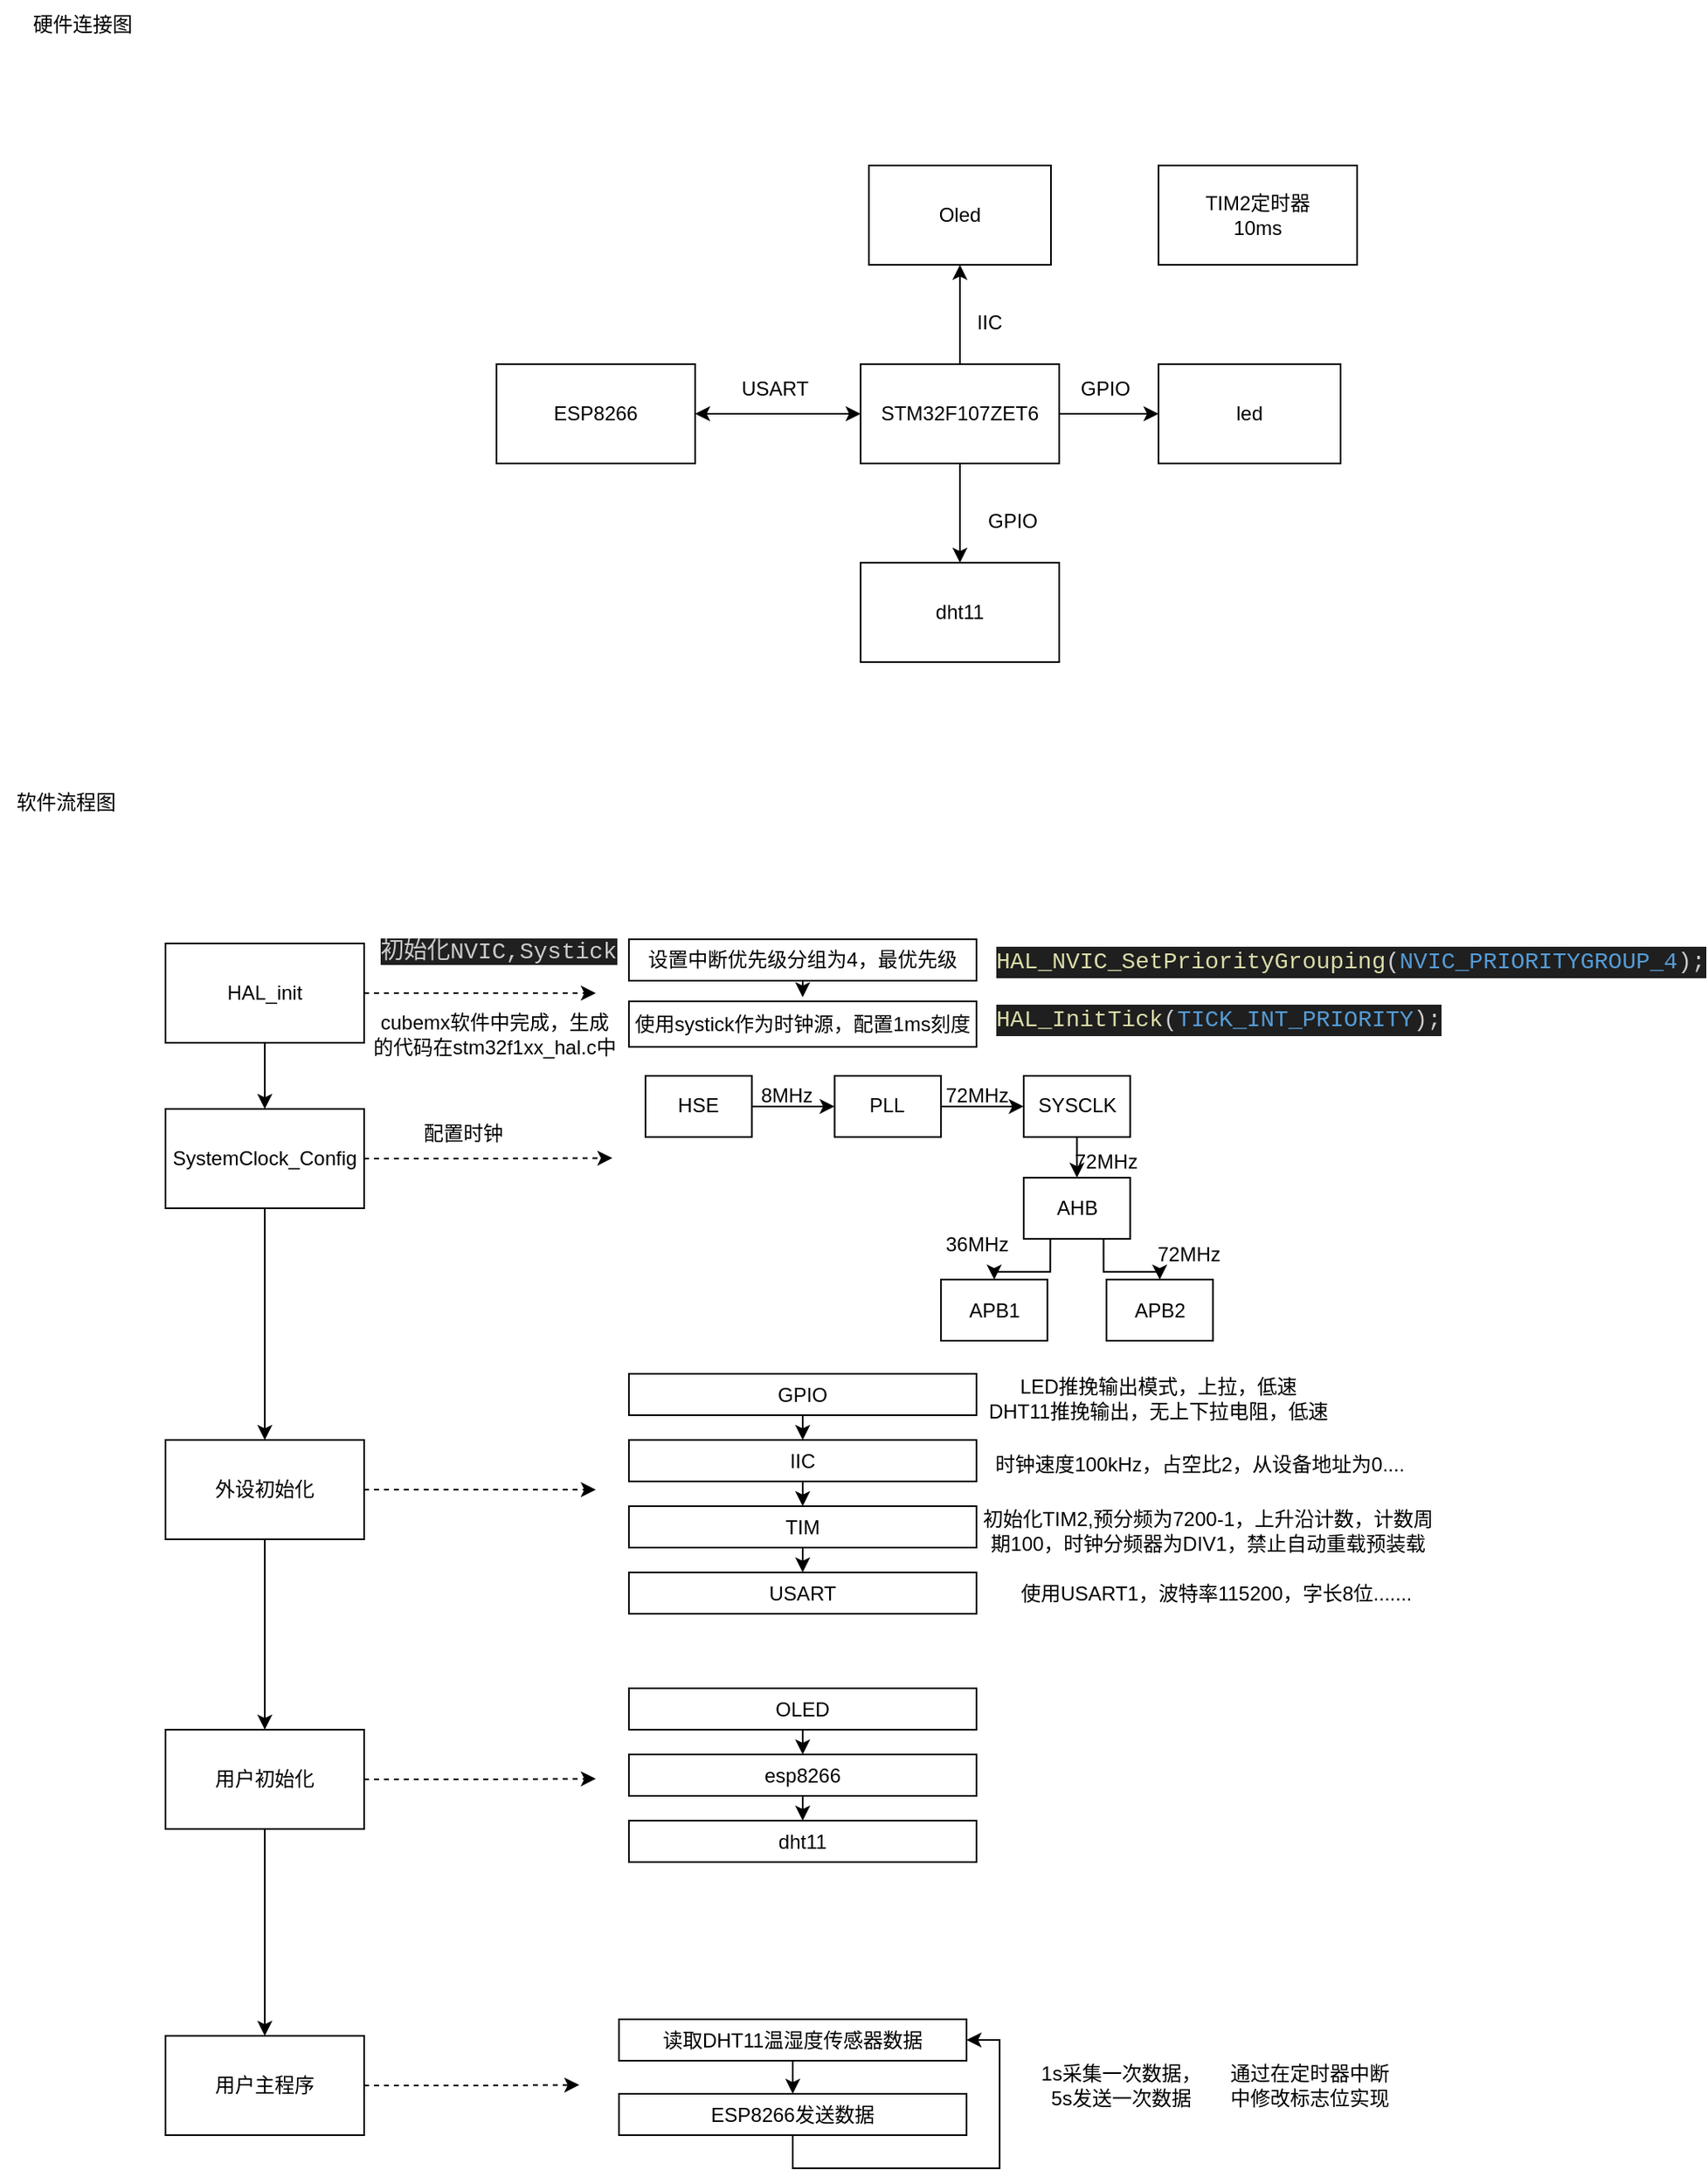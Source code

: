 <mxfile version="24.4.8" type="device">
  <diagram name="第 1 页" id="CRwKbyl--XxiAczFJ1SI">
    <mxGraphModel dx="2074" dy="1197" grid="1" gridSize="10" guides="1" tooltips="1" connect="1" arrows="1" fold="1" page="1" pageScale="1" pageWidth="827" pageHeight="1169" math="0" shadow="0">
      <root>
        <mxCell id="0" />
        <mxCell id="1" parent="0" />
        <mxCell id="88Dwu4RjRORflN9PIPgM-87" style="edgeStyle=orthogonalEdgeStyle;rounded=0;orthogonalLoop=1;jettySize=auto;html=1;exitX=0.5;exitY=1;exitDx=0;exitDy=0;entryX=0.5;entryY=0;entryDx=0;entryDy=0;" parent="1" source="88Dwu4RjRORflN9PIPgM-1" target="88Dwu4RjRORflN9PIPgM-85" edge="1">
          <mxGeometry relative="1" as="geometry" />
        </mxCell>
        <mxCell id="88Dwu4RjRORflN9PIPgM-89" style="edgeStyle=orthogonalEdgeStyle;rounded=0;orthogonalLoop=1;jettySize=auto;html=1;exitX=1;exitY=0.5;exitDx=0;exitDy=0;entryX=0;entryY=0.5;entryDx=0;entryDy=0;" parent="1" source="88Dwu4RjRORflN9PIPgM-1" target="88Dwu4RjRORflN9PIPgM-86" edge="1">
          <mxGeometry relative="1" as="geometry" />
        </mxCell>
        <mxCell id="88Dwu4RjRORflN9PIPgM-92" style="edgeStyle=orthogonalEdgeStyle;rounded=0;orthogonalLoop=1;jettySize=auto;html=1;exitX=0.5;exitY=0;exitDx=0;exitDy=0;entryX=0.5;entryY=1;entryDx=0;entryDy=0;" parent="1" source="88Dwu4RjRORflN9PIPgM-1" target="88Dwu4RjRORflN9PIPgM-91" edge="1">
          <mxGeometry relative="1" as="geometry" />
        </mxCell>
        <mxCell id="88Dwu4RjRORflN9PIPgM-1" value="STM32F107ZET6" style="rounded=0;whiteSpace=wrap;html=1;" parent="1" vertex="1">
          <mxGeometry x="560" y="250" width="120" height="60" as="geometry" />
        </mxCell>
        <mxCell id="88Dwu4RjRORflN9PIPgM-4" style="edgeStyle=orthogonalEdgeStyle;rounded=0;orthogonalLoop=1;jettySize=auto;html=1;exitX=1;exitY=0.5;exitDx=0;exitDy=0;entryX=0;entryY=0.5;entryDx=0;entryDy=0;startArrow=classic;startFill=1;" parent="1" source="88Dwu4RjRORflN9PIPgM-2" target="88Dwu4RjRORflN9PIPgM-1" edge="1">
          <mxGeometry relative="1" as="geometry" />
        </mxCell>
        <mxCell id="88Dwu4RjRORflN9PIPgM-2" value="ESP8266" style="rounded=0;whiteSpace=wrap;html=1;" parent="1" vertex="1">
          <mxGeometry x="340" y="250" width="120" height="60" as="geometry" />
        </mxCell>
        <mxCell id="88Dwu4RjRORflN9PIPgM-5" value="USART&amp;nbsp;" style="text;html=1;align=center;verticalAlign=middle;whiteSpace=wrap;rounded=0;" parent="1" vertex="1">
          <mxGeometry x="480" y="250" width="60" height="30" as="geometry" />
        </mxCell>
        <mxCell id="88Dwu4RjRORflN9PIPgM-8" value="TIM2定时器&lt;div&gt;10ms&lt;/div&gt;" style="rounded=0;whiteSpace=wrap;html=1;" parent="1" vertex="1">
          <mxGeometry x="740" y="130" width="120" height="60" as="geometry" />
        </mxCell>
        <mxCell id="88Dwu4RjRORflN9PIPgM-21" style="edgeStyle=orthogonalEdgeStyle;rounded=0;orthogonalLoop=1;jettySize=auto;html=1;exitX=1;exitY=0.5;exitDx=0;exitDy=0;dashed=1;" parent="1" source="88Dwu4RjRORflN9PIPgM-19" edge="1">
          <mxGeometry relative="1" as="geometry">
            <mxPoint x="400" y="630" as="targetPoint" />
          </mxGeometry>
        </mxCell>
        <mxCell id="88Dwu4RjRORflN9PIPgM-75" style="edgeStyle=orthogonalEdgeStyle;rounded=0;orthogonalLoop=1;jettySize=auto;html=1;exitX=0.5;exitY=1;exitDx=0;exitDy=0;" parent="1" source="88Dwu4RjRORflN9PIPgM-19" target="88Dwu4RjRORflN9PIPgM-31" edge="1">
          <mxGeometry relative="1" as="geometry" />
        </mxCell>
        <mxCell id="88Dwu4RjRORflN9PIPgM-19" value="HAL_init" style="rounded=0;whiteSpace=wrap;html=1;" parent="1" vertex="1">
          <mxGeometry x="140" y="600" width="120" height="60" as="geometry" />
        </mxCell>
        <mxCell id="88Dwu4RjRORflN9PIPgM-20" value="软件流程图" style="text;html=1;align=center;verticalAlign=middle;whiteSpace=wrap;rounded=0;" parent="1" vertex="1">
          <mxGeometry x="40" y="500" width="80" height="30" as="geometry" />
        </mxCell>
        <mxCell id="88Dwu4RjRORflN9PIPgM-28" style="edgeStyle=orthogonalEdgeStyle;rounded=0;orthogonalLoop=1;jettySize=auto;html=1;exitX=0.5;exitY=1;exitDx=0;exitDy=0;" parent="1" source="88Dwu4RjRORflN9PIPgM-22" edge="1">
          <mxGeometry relative="1" as="geometry">
            <mxPoint x="525" y="632.5" as="targetPoint" />
          </mxGeometry>
        </mxCell>
        <mxCell id="88Dwu4RjRORflN9PIPgM-22" value="设置中断优先级分组为4，最优先级" style="rounded=0;whiteSpace=wrap;html=1;" parent="1" vertex="1">
          <mxGeometry x="420" y="597.5" width="210" height="25" as="geometry" />
        </mxCell>
        <mxCell id="88Dwu4RjRORflN9PIPgM-23" value="&lt;span style=&quot;color: rgb(204, 204, 204); font-family: Consolas, &amp;quot;Courier New&amp;quot;, monospace; font-size: 14px; font-style: normal; font-variant-ligatures: normal; font-variant-caps: normal; font-weight: 400; letter-spacing: normal; orphans: 2; text-align: start; text-indent: 0px; text-transform: none; widows: 2; word-spacing: 0px; -webkit-text-stroke-width: 0px; white-space: pre-wrap; background-color: rgb(32, 32, 32); text-decoration-thickness: initial; text-decoration-style: initial; text-decoration-color: initial; display: inline !important; float: none;&quot;&gt;初始化NVIC,Systick&lt;/span&gt;" style="text;whiteSpace=wrap;html=1;" parent="1" vertex="1">
          <mxGeometry x="267.5" y="590" width="146" height="40" as="geometry" />
        </mxCell>
        <mxCell id="88Dwu4RjRORflN9PIPgM-24" value="cubemx软件中完成，生成的代码在stm32f1xx_hal.c中" style="text;html=1;align=center;verticalAlign=middle;whiteSpace=wrap;rounded=0;" parent="1" vertex="1">
          <mxGeometry x="264" y="640" width="150" height="30" as="geometry" />
        </mxCell>
        <mxCell id="88Dwu4RjRORflN9PIPgM-25" value="使用systick作为时钟源，配置1ms刻度" style="rounded=0;whiteSpace=wrap;html=1;" parent="1" vertex="1">
          <mxGeometry x="420" y="635" width="210" height="27.5" as="geometry" />
        </mxCell>
        <mxCell id="88Dwu4RjRORflN9PIPgM-29" value="&lt;div style=&quot;color: #cccccc;background-color: #1f1f1f;font-family: Consolas, &#39;Courier New&#39;, monospace;font-weight: normal;font-size: 14px;line-height: 19px;white-space: pre;&quot;&gt;&lt;div&gt;&lt;span style=&quot;color: #dcdcaa;&quot;&gt;HAL_NVIC_SetPriorityGrouping&lt;/span&gt;&lt;span style=&quot;color: #cccccc;&quot;&gt;(&lt;/span&gt;&lt;span style=&quot;color: #569cd6;&quot;&gt;NVIC_PRIORITYGROUP_4&lt;/span&gt;&lt;span style=&quot;color: #cccccc;&quot;&gt;);&lt;/span&gt;&lt;/div&gt;&lt;/div&gt;" style="text;whiteSpace=wrap;html=1;" parent="1" vertex="1">
          <mxGeometry x="640" y="595" width="400" height="40" as="geometry" />
        </mxCell>
        <mxCell id="88Dwu4RjRORflN9PIPgM-30" value="&lt;div style=&quot;color: #cccccc;background-color: #1f1f1f;font-family: Consolas, &#39;Courier New&#39;, monospace;font-weight: normal;font-size: 14px;line-height: 19px;white-space: pre;&quot;&gt;&lt;div&gt;&lt;span style=&quot;color: #dcdcaa;&quot;&gt;HAL_InitTick&lt;/span&gt;&lt;span style=&quot;color: #cccccc;&quot;&gt;(&lt;/span&gt;&lt;span style=&quot;color: #569cd6;&quot;&gt;TICK_INT_PRIORITY&lt;/span&gt;&lt;span style=&quot;color: #cccccc;&quot;&gt;);&lt;/span&gt;&lt;/div&gt;&lt;/div&gt;" style="text;whiteSpace=wrap;html=1;" parent="1" vertex="1">
          <mxGeometry x="640" y="630" width="280" height="40" as="geometry" />
        </mxCell>
        <mxCell id="88Dwu4RjRORflN9PIPgM-32" style="edgeStyle=orthogonalEdgeStyle;rounded=0;orthogonalLoop=1;jettySize=auto;html=1;exitX=1;exitY=0.5;exitDx=0;exitDy=0;dashed=1;" parent="1" source="88Dwu4RjRORflN9PIPgM-31" edge="1">
          <mxGeometry relative="1" as="geometry">
            <mxPoint x="410" y="729.667" as="targetPoint" />
          </mxGeometry>
        </mxCell>
        <mxCell id="88Dwu4RjRORflN9PIPgM-76" style="edgeStyle=orthogonalEdgeStyle;rounded=0;orthogonalLoop=1;jettySize=auto;html=1;exitX=0.5;exitY=1;exitDx=0;exitDy=0;" parent="1" source="88Dwu4RjRORflN9PIPgM-31" target="88Dwu4RjRORflN9PIPgM-35" edge="1">
          <mxGeometry relative="1" as="geometry" />
        </mxCell>
        <mxCell id="88Dwu4RjRORflN9PIPgM-31" value="SystemClock_Config" style="rounded=0;whiteSpace=wrap;html=1;" parent="1" vertex="1">
          <mxGeometry x="140" y="700" width="120" height="60" as="geometry" />
        </mxCell>
        <mxCell id="88Dwu4RjRORflN9PIPgM-34" value="配置时钟" style="text;html=1;align=center;verticalAlign=middle;whiteSpace=wrap;rounded=0;" parent="1" vertex="1">
          <mxGeometry x="290" y="700" width="60" height="30" as="geometry" />
        </mxCell>
        <mxCell id="88Dwu4RjRORflN9PIPgM-54" style="edgeStyle=orthogonalEdgeStyle;rounded=0;orthogonalLoop=1;jettySize=auto;html=1;exitX=1;exitY=0.5;exitDx=0;exitDy=0;dashed=1;" parent="1" source="88Dwu4RjRORflN9PIPgM-35" edge="1">
          <mxGeometry relative="1" as="geometry">
            <mxPoint x="400" y="930" as="targetPoint" />
          </mxGeometry>
        </mxCell>
        <mxCell id="88Dwu4RjRORflN9PIPgM-77" style="edgeStyle=orthogonalEdgeStyle;rounded=0;orthogonalLoop=1;jettySize=auto;html=1;exitX=0.5;exitY=1;exitDx=0;exitDy=0;entryX=0.5;entryY=0;entryDx=0;entryDy=0;" parent="1" source="88Dwu4RjRORflN9PIPgM-35" target="88Dwu4RjRORflN9PIPgM-62" edge="1">
          <mxGeometry relative="1" as="geometry" />
        </mxCell>
        <mxCell id="88Dwu4RjRORflN9PIPgM-35" value="外设初始化" style="rounded=0;whiteSpace=wrap;html=1;" parent="1" vertex="1">
          <mxGeometry x="140" y="900" width="120" height="60" as="geometry" />
        </mxCell>
        <mxCell id="88Dwu4RjRORflN9PIPgM-53" value="" style="group" parent="1" vertex="1" connectable="0">
          <mxGeometry x="430" y="680" width="350" height="160" as="geometry" />
        </mxCell>
        <mxCell id="88Dwu4RjRORflN9PIPgM-38" style="edgeStyle=orthogonalEdgeStyle;rounded=0;orthogonalLoop=1;jettySize=auto;html=1;exitX=1;exitY=0.5;exitDx=0;exitDy=0;entryX=0;entryY=0.5;entryDx=0;entryDy=0;" parent="88Dwu4RjRORflN9PIPgM-53" source="88Dwu4RjRORflN9PIPgM-36" target="88Dwu4RjRORflN9PIPgM-37" edge="1">
          <mxGeometry relative="1" as="geometry" />
        </mxCell>
        <mxCell id="88Dwu4RjRORflN9PIPgM-36" value="HSE" style="rounded=0;whiteSpace=wrap;html=1;" parent="88Dwu4RjRORflN9PIPgM-53" vertex="1">
          <mxGeometry width="64.286" height="36.923" as="geometry" />
        </mxCell>
        <mxCell id="88Dwu4RjRORflN9PIPgM-40" style="edgeStyle=orthogonalEdgeStyle;rounded=0;orthogonalLoop=1;jettySize=auto;html=1;exitX=1;exitY=0.5;exitDx=0;exitDy=0;" parent="88Dwu4RjRORflN9PIPgM-53" source="88Dwu4RjRORflN9PIPgM-37" edge="1">
          <mxGeometry relative="1" as="geometry">
            <mxPoint x="228.571" y="18.462" as="targetPoint" />
          </mxGeometry>
        </mxCell>
        <mxCell id="88Dwu4RjRORflN9PIPgM-37" value="PLL" style="rounded=0;whiteSpace=wrap;html=1;" parent="88Dwu4RjRORflN9PIPgM-53" vertex="1">
          <mxGeometry x="114.286" width="64.286" height="36.923" as="geometry" />
        </mxCell>
        <mxCell id="88Dwu4RjRORflN9PIPgM-39" value="8MHz" style="text;html=1;align=center;verticalAlign=middle;whiteSpace=wrap;rounded=0;" parent="88Dwu4RjRORflN9PIPgM-53" vertex="1">
          <mxGeometry x="64.286" y="3.077" width="42.857" height="18.462" as="geometry" />
        </mxCell>
        <mxCell id="88Dwu4RjRORflN9PIPgM-41" value="72MHz" style="text;html=1;align=center;verticalAlign=middle;whiteSpace=wrap;rounded=0;" parent="88Dwu4RjRORflN9PIPgM-53" vertex="1">
          <mxGeometry x="178.571" y="3.077" width="42.857" height="18.462" as="geometry" />
        </mxCell>
        <mxCell id="88Dwu4RjRORflN9PIPgM-44" style="edgeStyle=orthogonalEdgeStyle;rounded=0;orthogonalLoop=1;jettySize=auto;html=1;exitX=0.5;exitY=1;exitDx=0;exitDy=0;entryX=0.5;entryY=0;entryDx=0;entryDy=0;" parent="88Dwu4RjRORflN9PIPgM-53" source="88Dwu4RjRORflN9PIPgM-42" target="88Dwu4RjRORflN9PIPgM-43" edge="1">
          <mxGeometry relative="1" as="geometry" />
        </mxCell>
        <mxCell id="88Dwu4RjRORflN9PIPgM-42" value="SYSCLK" style="rounded=0;whiteSpace=wrap;html=1;" parent="88Dwu4RjRORflN9PIPgM-53" vertex="1">
          <mxGeometry x="228.571" width="64.286" height="36.923" as="geometry" />
        </mxCell>
        <mxCell id="88Dwu4RjRORflN9PIPgM-48" style="edgeStyle=orthogonalEdgeStyle;rounded=0;orthogonalLoop=1;jettySize=auto;html=1;exitX=0.25;exitY=1;exitDx=0;exitDy=0;entryX=0.5;entryY=0;entryDx=0;entryDy=0;" parent="88Dwu4RjRORflN9PIPgM-53" source="88Dwu4RjRORflN9PIPgM-43" target="88Dwu4RjRORflN9PIPgM-46" edge="1">
          <mxGeometry relative="1" as="geometry" />
        </mxCell>
        <mxCell id="88Dwu4RjRORflN9PIPgM-49" style="edgeStyle=orthogonalEdgeStyle;rounded=0;orthogonalLoop=1;jettySize=auto;html=1;exitX=0.75;exitY=1;exitDx=0;exitDy=0;entryX=0.5;entryY=0;entryDx=0;entryDy=0;" parent="88Dwu4RjRORflN9PIPgM-53" source="88Dwu4RjRORflN9PIPgM-43" target="88Dwu4RjRORflN9PIPgM-47" edge="1">
          <mxGeometry relative="1" as="geometry" />
        </mxCell>
        <mxCell id="88Dwu4RjRORflN9PIPgM-43" value="AHB" style="rounded=0;whiteSpace=wrap;html=1;" parent="88Dwu4RjRORflN9PIPgM-53" vertex="1">
          <mxGeometry x="228.571" y="61.538" width="64.286" height="36.923" as="geometry" />
        </mxCell>
        <mxCell id="88Dwu4RjRORflN9PIPgM-45" value="72MHz" style="text;html=1;align=center;verticalAlign=middle;whiteSpace=wrap;rounded=0;" parent="88Dwu4RjRORflN9PIPgM-53" vertex="1">
          <mxGeometry x="257.143" y="43.077" width="42.857" height="18.462" as="geometry" />
        </mxCell>
        <mxCell id="88Dwu4RjRORflN9PIPgM-46" value="APB1" style="rounded=0;whiteSpace=wrap;html=1;" parent="88Dwu4RjRORflN9PIPgM-53" vertex="1">
          <mxGeometry x="178.571" y="123.077" width="64.286" height="36.923" as="geometry" />
        </mxCell>
        <mxCell id="88Dwu4RjRORflN9PIPgM-47" value="APB2" style="rounded=0;whiteSpace=wrap;html=1;" parent="88Dwu4RjRORflN9PIPgM-53" vertex="1">
          <mxGeometry x="278.571" y="123.077" width="64.286" height="36.923" as="geometry" />
        </mxCell>
        <mxCell id="88Dwu4RjRORflN9PIPgM-50" value="72MHz" style="text;html=1;align=center;verticalAlign=middle;whiteSpace=wrap;rounded=0;" parent="88Dwu4RjRORflN9PIPgM-53" vertex="1">
          <mxGeometry x="307.143" y="98.462" width="42.857" height="18.462" as="geometry" />
        </mxCell>
        <mxCell id="88Dwu4RjRORflN9PIPgM-51" value="36MHz" style="text;html=1;align=center;verticalAlign=middle;whiteSpace=wrap;rounded=0;" parent="88Dwu4RjRORflN9PIPgM-53" vertex="1">
          <mxGeometry x="178.571" y="92.308" width="42.857" height="18.462" as="geometry" />
        </mxCell>
        <mxCell id="88Dwu4RjRORflN9PIPgM-59" style="edgeStyle=orthogonalEdgeStyle;rounded=0;orthogonalLoop=1;jettySize=auto;html=1;exitX=0.5;exitY=1;exitDx=0;exitDy=0;entryX=0.5;entryY=0;entryDx=0;entryDy=0;" parent="1" source="88Dwu4RjRORflN9PIPgM-55" target="88Dwu4RjRORflN9PIPgM-56" edge="1">
          <mxGeometry relative="1" as="geometry" />
        </mxCell>
        <mxCell id="88Dwu4RjRORflN9PIPgM-55" value="GPIO" style="rounded=0;whiteSpace=wrap;html=1;" parent="1" vertex="1">
          <mxGeometry x="420" y="860" width="210" height="25" as="geometry" />
        </mxCell>
        <mxCell id="88Dwu4RjRORflN9PIPgM-60" style="edgeStyle=orthogonalEdgeStyle;rounded=0;orthogonalLoop=1;jettySize=auto;html=1;exitX=0.5;exitY=1;exitDx=0;exitDy=0;entryX=0.5;entryY=0;entryDx=0;entryDy=0;" parent="1" source="88Dwu4RjRORflN9PIPgM-56" target="88Dwu4RjRORflN9PIPgM-57" edge="1">
          <mxGeometry relative="1" as="geometry" />
        </mxCell>
        <mxCell id="88Dwu4RjRORflN9PIPgM-56" value="IIC" style="rounded=0;whiteSpace=wrap;html=1;" parent="1" vertex="1">
          <mxGeometry x="420" y="900" width="210" height="25" as="geometry" />
        </mxCell>
        <mxCell id="88Dwu4RjRORflN9PIPgM-61" style="edgeStyle=orthogonalEdgeStyle;rounded=0;orthogonalLoop=1;jettySize=auto;html=1;exitX=0.5;exitY=1;exitDx=0;exitDy=0;entryX=0.5;entryY=0;entryDx=0;entryDy=0;" parent="1" source="88Dwu4RjRORflN9PIPgM-57" target="88Dwu4RjRORflN9PIPgM-58" edge="1">
          <mxGeometry relative="1" as="geometry" />
        </mxCell>
        <mxCell id="88Dwu4RjRORflN9PIPgM-57" value="TIM" style="rounded=0;whiteSpace=wrap;html=1;" parent="1" vertex="1">
          <mxGeometry x="420" y="940" width="210" height="25" as="geometry" />
        </mxCell>
        <mxCell id="88Dwu4RjRORflN9PIPgM-58" value="USART" style="rounded=0;whiteSpace=wrap;html=1;" parent="1" vertex="1">
          <mxGeometry x="420" y="980" width="210" height="25" as="geometry" />
        </mxCell>
        <mxCell id="88Dwu4RjRORflN9PIPgM-67" style="edgeStyle=orthogonalEdgeStyle;rounded=0;orthogonalLoop=1;jettySize=auto;html=1;exitX=1;exitY=0.5;exitDx=0;exitDy=0;dashed=1;" parent="1" source="88Dwu4RjRORflN9PIPgM-62" edge="1">
          <mxGeometry relative="1" as="geometry">
            <mxPoint x="400" y="1104.667" as="targetPoint" />
          </mxGeometry>
        </mxCell>
        <mxCell id="88Dwu4RjRORflN9PIPgM-78" style="edgeStyle=orthogonalEdgeStyle;rounded=0;orthogonalLoop=1;jettySize=auto;html=1;exitX=0.5;exitY=1;exitDx=0;exitDy=0;entryX=0.5;entryY=0;entryDx=0;entryDy=0;" parent="1" source="88Dwu4RjRORflN9PIPgM-62" target="88Dwu4RjRORflN9PIPgM-66" edge="1">
          <mxGeometry relative="1" as="geometry" />
        </mxCell>
        <mxCell id="88Dwu4RjRORflN9PIPgM-62" value="用户初始化" style="rounded=0;whiteSpace=wrap;html=1;" parent="1" vertex="1">
          <mxGeometry x="140" y="1075" width="120" height="60" as="geometry" />
        </mxCell>
        <mxCell id="88Dwu4RjRORflN9PIPgM-71" style="edgeStyle=orthogonalEdgeStyle;rounded=0;orthogonalLoop=1;jettySize=auto;html=1;exitX=0.5;exitY=1;exitDx=0;exitDy=0;entryX=0.5;entryY=0;entryDx=0;entryDy=0;" parent="1" source="88Dwu4RjRORflN9PIPgM-63" target="88Dwu4RjRORflN9PIPgM-64" edge="1">
          <mxGeometry relative="1" as="geometry" />
        </mxCell>
        <mxCell id="88Dwu4RjRORflN9PIPgM-63" value="OLED" style="rounded=0;whiteSpace=wrap;html=1;" parent="1" vertex="1">
          <mxGeometry x="420" y="1050" width="210" height="25" as="geometry" />
        </mxCell>
        <mxCell id="88Dwu4RjRORflN9PIPgM-72" style="edgeStyle=orthogonalEdgeStyle;rounded=0;orthogonalLoop=1;jettySize=auto;html=1;exitX=0.5;exitY=1;exitDx=0;exitDy=0;entryX=0.5;entryY=0;entryDx=0;entryDy=0;" parent="1" source="88Dwu4RjRORflN9PIPgM-64" target="88Dwu4RjRORflN9PIPgM-65" edge="1">
          <mxGeometry relative="1" as="geometry" />
        </mxCell>
        <mxCell id="88Dwu4RjRORflN9PIPgM-64" value="esp8266" style="rounded=0;whiteSpace=wrap;html=1;" parent="1" vertex="1">
          <mxGeometry x="420" y="1090" width="210" height="25" as="geometry" />
        </mxCell>
        <mxCell id="88Dwu4RjRORflN9PIPgM-65" value="dht11" style="rounded=0;whiteSpace=wrap;html=1;" parent="1" vertex="1">
          <mxGeometry x="420" y="1130" width="210" height="25" as="geometry" />
        </mxCell>
        <mxCell id="88Dwu4RjRORflN9PIPgM-68" style="edgeStyle=orthogonalEdgeStyle;rounded=0;orthogonalLoop=1;jettySize=auto;html=1;exitX=1;exitY=0.5;exitDx=0;exitDy=0;dashed=1;" parent="1" source="88Dwu4RjRORflN9PIPgM-66" edge="1">
          <mxGeometry relative="1" as="geometry">
            <mxPoint x="390" y="1289.667" as="targetPoint" />
          </mxGeometry>
        </mxCell>
        <mxCell id="88Dwu4RjRORflN9PIPgM-66" value="用户主程序" style="rounded=0;whiteSpace=wrap;html=1;" parent="1" vertex="1">
          <mxGeometry x="140" y="1260" width="120" height="60" as="geometry" />
        </mxCell>
        <mxCell id="88Dwu4RjRORflN9PIPgM-73" style="edgeStyle=orthogonalEdgeStyle;rounded=0;orthogonalLoop=1;jettySize=auto;html=1;exitX=0.5;exitY=1;exitDx=0;exitDy=0;entryX=0.5;entryY=0;entryDx=0;entryDy=0;" parent="1" source="88Dwu4RjRORflN9PIPgM-69" target="88Dwu4RjRORflN9PIPgM-70" edge="1">
          <mxGeometry relative="1" as="geometry" />
        </mxCell>
        <mxCell id="88Dwu4RjRORflN9PIPgM-69" value="读取DHT11温湿度传感器数据" style="rounded=0;whiteSpace=wrap;html=1;" parent="1" vertex="1">
          <mxGeometry x="414" y="1250" width="210" height="25" as="geometry" />
        </mxCell>
        <mxCell id="88Dwu4RjRORflN9PIPgM-74" style="edgeStyle=orthogonalEdgeStyle;rounded=0;orthogonalLoop=1;jettySize=auto;html=1;exitX=0.5;exitY=1;exitDx=0;exitDy=0;entryX=1;entryY=0.5;entryDx=0;entryDy=0;" parent="1" source="88Dwu4RjRORflN9PIPgM-70" target="88Dwu4RjRORflN9PIPgM-69" edge="1">
          <mxGeometry relative="1" as="geometry">
            <Array as="points">
              <mxPoint x="519" y="1340" />
              <mxPoint x="644" y="1340" />
              <mxPoint x="644" y="1263" />
            </Array>
          </mxGeometry>
        </mxCell>
        <mxCell id="88Dwu4RjRORflN9PIPgM-70" value="ESP8266发送数据" style="rounded=0;whiteSpace=wrap;html=1;" parent="1" vertex="1">
          <mxGeometry x="414" y="1295" width="210" height="25" as="geometry" />
        </mxCell>
        <mxCell id="88Dwu4RjRORflN9PIPgM-79" value="LED推挽输出模式，上拉，低速&lt;div&gt;DHT11推挽输出，无上下拉电阻，低速&lt;/div&gt;" style="text;html=1;align=center;verticalAlign=middle;whiteSpace=wrap;rounded=0;" parent="1" vertex="1">
          <mxGeometry x="630" y="850" width="220" height="50" as="geometry" />
        </mxCell>
        <mxCell id="88Dwu4RjRORflN9PIPgM-81" value="时钟速度100kHz，占空比2，从设备地址为0...." style="text;html=1;align=center;verticalAlign=middle;whiteSpace=wrap;rounded=0;" parent="1" vertex="1">
          <mxGeometry x="630" y="890" width="270" height="50" as="geometry" />
        </mxCell>
        <mxCell id="88Dwu4RjRORflN9PIPgM-82" value="初始化TIM2,预分频为7200-1，上升沿计数，计数周期100，时钟分频器为DIV1，禁止自动重载预装载" style="text;html=1;align=center;verticalAlign=middle;whiteSpace=wrap;rounded=0;" parent="1" vertex="1">
          <mxGeometry x="630" y="930" width="280" height="50" as="geometry" />
        </mxCell>
        <mxCell id="88Dwu4RjRORflN9PIPgM-83" value="使用USART1，波特率115200，字长8位......." style="text;html=1;align=center;verticalAlign=middle;whiteSpace=wrap;rounded=0;" parent="1" vertex="1">
          <mxGeometry x="630" y="967.5" width="290" height="50" as="geometry" />
        </mxCell>
        <mxCell id="88Dwu4RjRORflN9PIPgM-84" value="硬件连接图" style="text;html=1;align=center;verticalAlign=middle;whiteSpace=wrap;rounded=0;" parent="1" vertex="1">
          <mxGeometry x="50" y="30" width="80" height="30" as="geometry" />
        </mxCell>
        <mxCell id="88Dwu4RjRORflN9PIPgM-85" value="dht11" style="rounded=0;whiteSpace=wrap;html=1;" parent="1" vertex="1">
          <mxGeometry x="560" y="370" width="120" height="60" as="geometry" />
        </mxCell>
        <mxCell id="88Dwu4RjRORflN9PIPgM-86" value="led" style="rounded=0;whiteSpace=wrap;html=1;" parent="1" vertex="1">
          <mxGeometry x="740" y="250" width="110" height="60" as="geometry" />
        </mxCell>
        <mxCell id="88Dwu4RjRORflN9PIPgM-88" value="GPIO" style="text;html=1;align=center;verticalAlign=middle;whiteSpace=wrap;rounded=0;" parent="1" vertex="1">
          <mxGeometry x="624" y="330" width="56" height="30" as="geometry" />
        </mxCell>
        <mxCell id="88Dwu4RjRORflN9PIPgM-90" value="GPIO" style="text;html=1;align=center;verticalAlign=middle;whiteSpace=wrap;rounded=0;" parent="1" vertex="1">
          <mxGeometry x="680" y="250" width="56" height="30" as="geometry" />
        </mxCell>
        <mxCell id="88Dwu4RjRORflN9PIPgM-91" value="Oled" style="rounded=0;whiteSpace=wrap;html=1;" parent="1" vertex="1">
          <mxGeometry x="565" y="130" width="110" height="60" as="geometry" />
        </mxCell>
        <mxCell id="88Dwu4RjRORflN9PIPgM-93" value="IIC" style="text;html=1;align=center;verticalAlign=middle;whiteSpace=wrap;rounded=0;" parent="1" vertex="1">
          <mxGeometry x="610" y="210" width="56" height="30" as="geometry" />
        </mxCell>
        <mxCell id="88Dwu4RjRORflN9PIPgM-94" value="1s采集一次数据，5s发送一次数据" style="text;html=1;align=center;verticalAlign=middle;whiteSpace=wrap;rounded=0;" parent="1" vertex="1">
          <mxGeometry x="666" y="1275" width="103" height="30" as="geometry" />
        </mxCell>
        <mxCell id="88Dwu4RjRORflN9PIPgM-95" value="通过在定时器中断中修改标志位实现" style="text;html=1;align=center;verticalAlign=middle;whiteSpace=wrap;rounded=0;" parent="1" vertex="1">
          <mxGeometry x="780" y="1272.5" width="103" height="35" as="geometry" />
        </mxCell>
      </root>
    </mxGraphModel>
  </diagram>
</mxfile>
